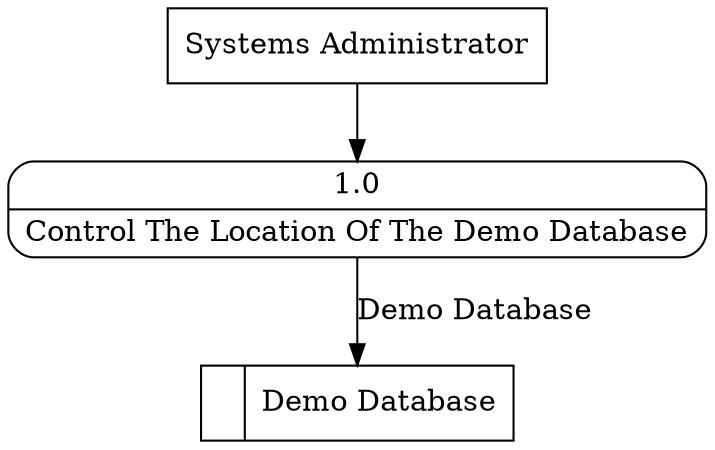digraph dfd2{ 
node[shape=record]
200 [label="<f0>  |<f1> Demo Database " ];
201 [label="Systems Administrator" shape=box];
202 [label="{<f0> 1.0|<f1> Control The Location Of The Demo Database }" shape=Mrecord];
201 -> 202
202 -> 200 [label="Demo Database"]
}